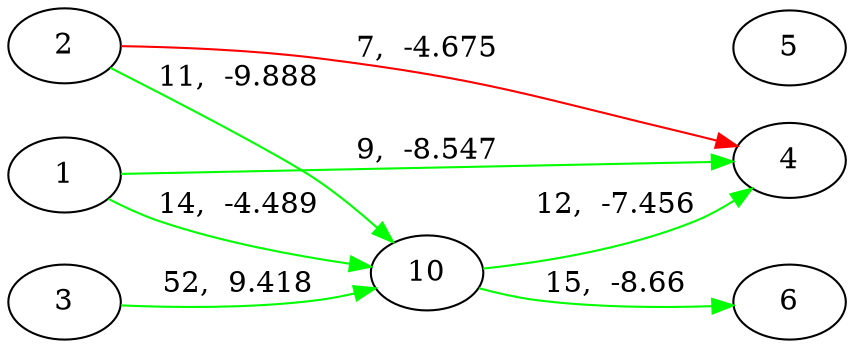 digraph {
	rankdir=LR;
	1->10[color=green,label="14,  -4.489",penwidth=1.0];
	1->4[color=green,label="9,  -8.547",penwidth=1.0];
	2->4[color=red,label="7,  -4.675",penwidth=1.0];
	2->10[color=green,label="11,  -9.888",penwidth=1.0];
	3->10[color=green,label="52,  9.418",penwidth=1.0];
	{rank=same; 1, 2, 3}
	10->4[color=green,label="12,  -7.456",penwidth=1.0];
	10->6[color=green,label="15,  -8.66",penwidth=1.0];
	{rank=same; 10}
	{rank=same; 4, 5, 6}
}